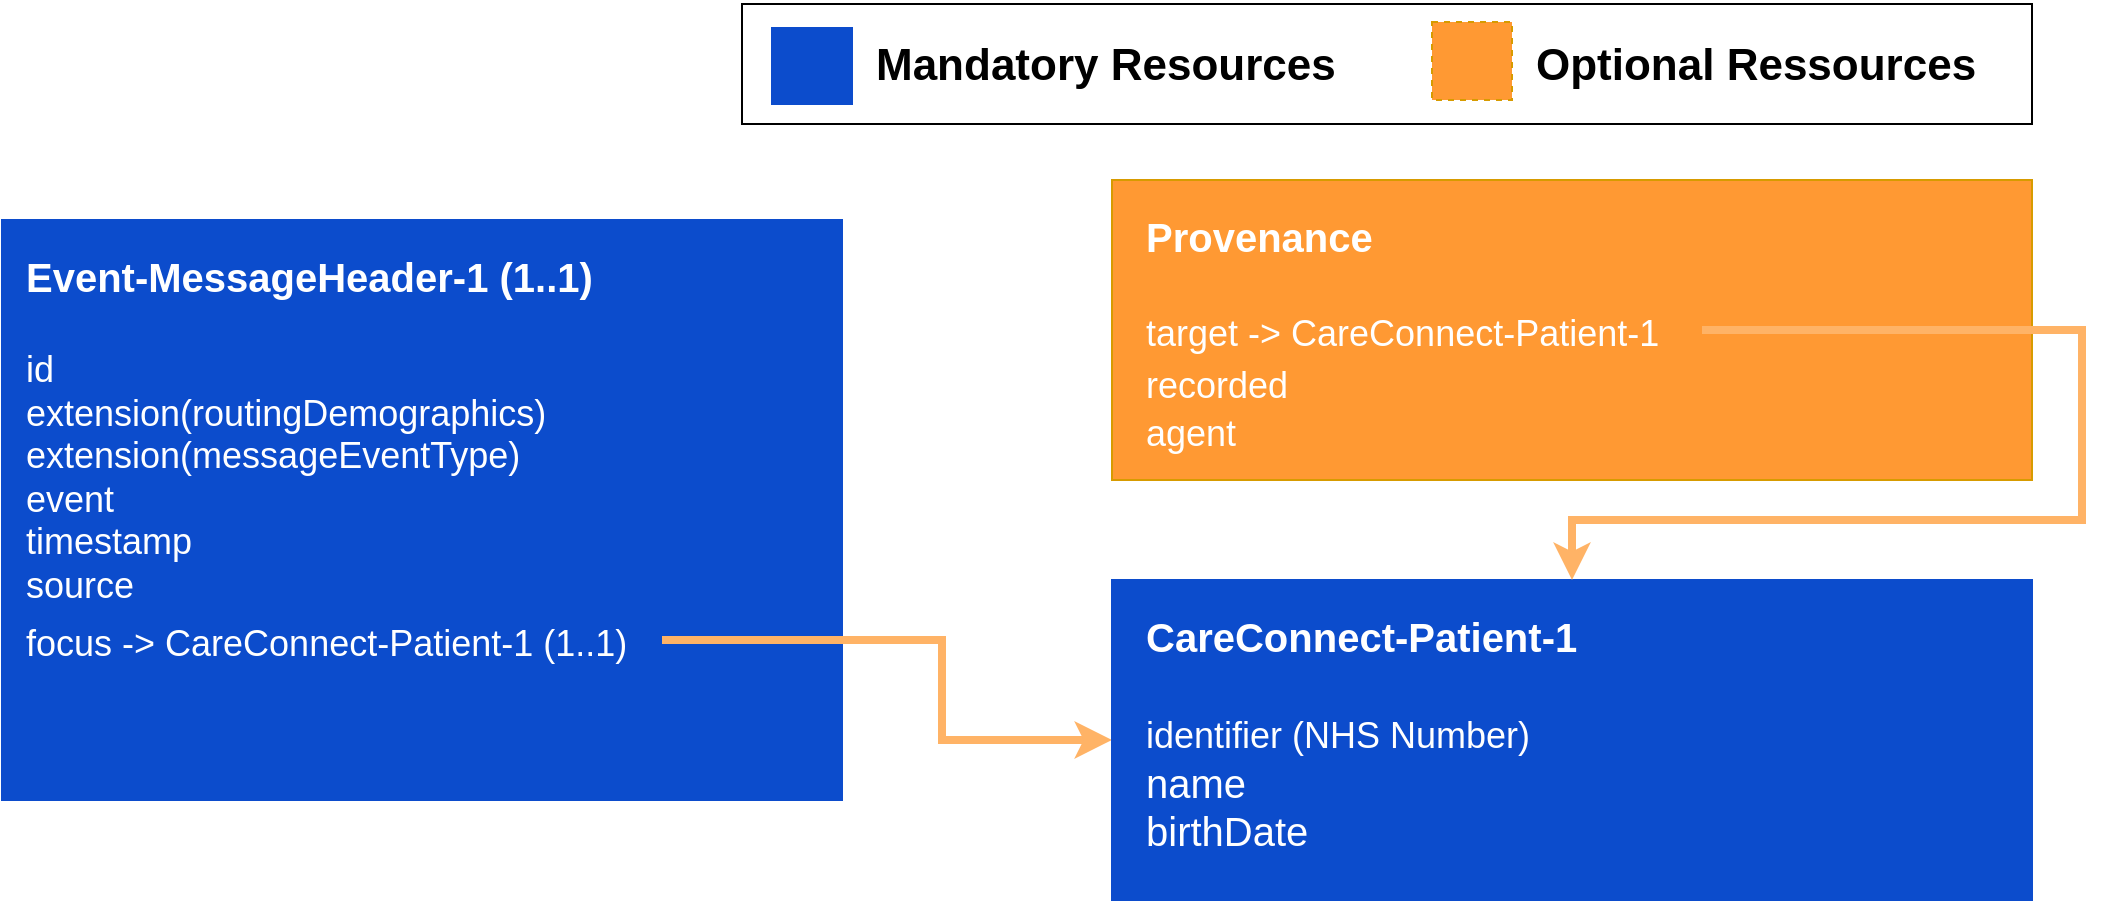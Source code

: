 <mxfile version="13.6.2" type="device"><diagram id="b6cc2b64-dc74-26d6-7d0d-ee15ff615bd6" name="Page-1"><mxGraphModel dx="1422" dy="832" grid="1" gridSize="10" guides="1" tooltips="1" connect="1" arrows="1" fold="1" page="1" pageScale="1" pageWidth="850" pageHeight="1100" background="#ffffff" math="0" shadow="0"><root><mxCell id="0"/><mxCell id="1" parent="0"/><mxCell id="tlgR0EKRQ9yQIr35-QMX-92" value="" style="rounded=0;whiteSpace=wrap;html=1;strokeColor=#000000;strokeWidth=1;fillColor=none;gradientColor=none;fontSize=90;fontColor=#000000;align=left;" parent="1" vertex="1"><mxGeometry x="690" y="382" width="645" height="60" as="geometry"/></mxCell><mxCell id="tlgR0EKRQ9yQIr35-QMX-93" value="&lt;br style=&quot;font-size: 20px&quot;&gt;" style="rounded=0;whiteSpace=wrap;html=1;fillColor=#FF9933;fontColor=#000000;verticalAlign=top;align=left;fontSize=20;spacingLeft=10;spacingTop=10;spacingBottom=10;spacingRight=10;fontStyle=1;gradientDirection=east;dashed=1;strokeColor=#D79B00;" parent="1" vertex="1"><mxGeometry x="1035" y="391" width="40" height="39" as="geometry"/></mxCell><mxCell id="tlgR0EKRQ9yQIr35-QMX-94" value="&lt;br style=&quot;font-size: 20px&quot;&gt;" style="rounded=0;whiteSpace=wrap;html=1;fillColor=#0C4CCC;strokeColor=#0C4CCC;fontColor=#FFFFFF;verticalAlign=top;align=left;fontSize=20;spacingLeft=10;spacingTop=10;spacingBottom=10;spacingRight=10;fontStyle=1" parent="1" vertex="1"><mxGeometry x="705" y="394" width="40" height="38" as="geometry"/></mxCell><mxCell id="tlgR0EKRQ9yQIr35-QMX-95" value="Optional Ressources" style="text;html=1;strokeColor=none;fillColor=none;align=left;verticalAlign=middle;whiteSpace=wrap;rounded=0;dashed=1;fontSize=22;fontColor=#000000;fontStyle=1" parent="1" vertex="1"><mxGeometry x="1085" y="380" width="245" height="65" as="geometry"/></mxCell><mxCell id="tlgR0EKRQ9yQIr35-QMX-96" value="&lt;div style=&quot;text-align: left&quot;&gt;&lt;span&gt;Mandatory Resources&lt;/span&gt;&lt;/div&gt;" style="text;html=1;strokeColor=none;fillColor=none;align=left;verticalAlign=middle;whiteSpace=wrap;rounded=0;dashed=1;fontSize=22;fontColor=#000000;fontStyle=1" parent="1" vertex="1"><mxGeometry x="755" y="380" width="245" height="65" as="geometry"/></mxCell><mxCell id="tlgR0EKRQ9yQIr35-QMX-97" value="Event-MessageHeader-1 (1..1)" style="rounded=0;whiteSpace=wrap;html=1;fillColor=#0C4CCC;strokeColor=#0C4CCC;fontColor=#FFFFFF;verticalAlign=top;align=left;fontSize=20;spacingLeft=10;spacingTop=10;spacingBottom=10;spacingRight=10;fontStyle=1" parent="1" vertex="1"><mxGeometry x="320" y="490" width="420" height="290" as="geometry"/></mxCell><mxCell id="tlgR0EKRQ9yQIr35-QMX-98" style="edgeStyle=orthogonalEdgeStyle;rounded=0;orthogonalLoop=1;jettySize=auto;html=1;entryX=0;entryY=0.5;entryDx=0;entryDy=0;fillColor=#fff2cc;strokeColor=#FFB366;strokeWidth=4;exitX=1;exitY=0.5;exitDx=0;exitDy=0;" parent="1" source="tlgR0EKRQ9yQIr35-QMX-99" target="tlgR0EKRQ9yQIr35-QMX-100" edge="1"><mxGeometry relative="1" as="geometry"><Array as="points"><mxPoint x="790" y="700"/><mxPoint x="790" y="750"/></Array><mxPoint x="490" y="448" as="sourcePoint"/></mxGeometry></mxCell><mxCell id="tlgR0EKRQ9yQIr35-QMX-99" value="focus -&amp;gt; CareConnect-Patient-1 (1..1)" style="text;html=1;fontSize=18;fontColor=#FFFFFF;" parent="1" vertex="1"><mxGeometry x="330" y="685" width="320" height="30" as="geometry"/></mxCell><mxCell id="tlgR0EKRQ9yQIr35-QMX-100" value="CareConnect-Patient-1&lt;br&gt;&lt;br&gt;&lt;span style=&quot;font-size: 18px ; font-weight: 400&quot;&gt;identifier (NHS Number)&lt;br&gt;&lt;/span&gt;&lt;span style=&quot;font-weight: 400&quot;&gt;name&lt;br&gt;birthDate&lt;br&gt;&lt;/span&gt;" style="rounded=0;whiteSpace=wrap;html=1;fillColor=#0C4CCC;strokeColor=#0C4CCC;fontColor=#FFFFFF;verticalAlign=top;align=left;fontSize=20;spacingLeft=15;spacingTop=10;spacingBottom=10;spacingRight=10;fontStyle=1" parent="1" vertex="1"><mxGeometry x="875" y="670" width="460" height="160" as="geometry"/></mxCell><mxCell id="tlgR0EKRQ9yQIr35-QMX-101" value="id&lt;br&gt;extension(routingDemographics)&lt;br&gt;extension(messageEventType)&lt;br&gt;event&lt;br&gt;timestamp&lt;br&gt;source" style="text;html=1;fontSize=18;fontColor=#FFFFFF;" parent="1" vertex="1"><mxGeometry x="330" y="547.5" width="370" height="137.5" as="geometry"/></mxCell><mxCell id="PFK6K5AhQtcxu3OAmci9-1" value="Provenance&lt;br&gt;&lt;br&gt;&lt;span style=&quot;font-size: 18px ; font-weight: 400&quot;&gt;&lt;br&gt;recorded&lt;br&gt;agent&lt;/span&gt;&lt;span style=&quot;font-weight: 400&quot;&gt;&lt;br&gt;&lt;/span&gt;" style="rounded=0;whiteSpace=wrap;html=1;fontColor=#FFFFFF;verticalAlign=top;align=left;fontSize=20;spacingLeft=15;spacingTop=10;spacingBottom=10;spacingRight=10;fontStyle=1;fillColor=#FF9933;strokeColor=#D79B00;" parent="1" vertex="1"><mxGeometry x="875" y="470" width="460" height="150" as="geometry"/></mxCell><mxCell id="PFK6K5AhQtcxu3OAmci9-4" style="edgeStyle=orthogonalEdgeStyle;rounded=0;orthogonalLoop=1;jettySize=auto;html=1;exitX=1;exitY=0.5;exitDx=0;exitDy=0;fillColor=#dae8fc;strokeColor=#FFB366;strokeWidth=4;" parent="1" source="PFK6K5AhQtcxu3OAmci9-2" target="tlgR0EKRQ9yQIr35-QMX-100" edge="1"><mxGeometry relative="1" as="geometry"><Array as="points"><mxPoint x="1360" y="545"/><mxPoint x="1360" y="640"/><mxPoint x="1105" y="640"/></Array></mxGeometry></mxCell><mxCell id="PFK6K5AhQtcxu3OAmci9-2" value="target -&amp;gt; CareConnect-Patient-1" style="text;html=1;fontSize=18;fontColor=#FFFFFF;" parent="1" vertex="1"><mxGeometry x="890" y="530" width="280" height="30" as="geometry"/></mxCell></root></mxGraphModel></diagram></mxfile>